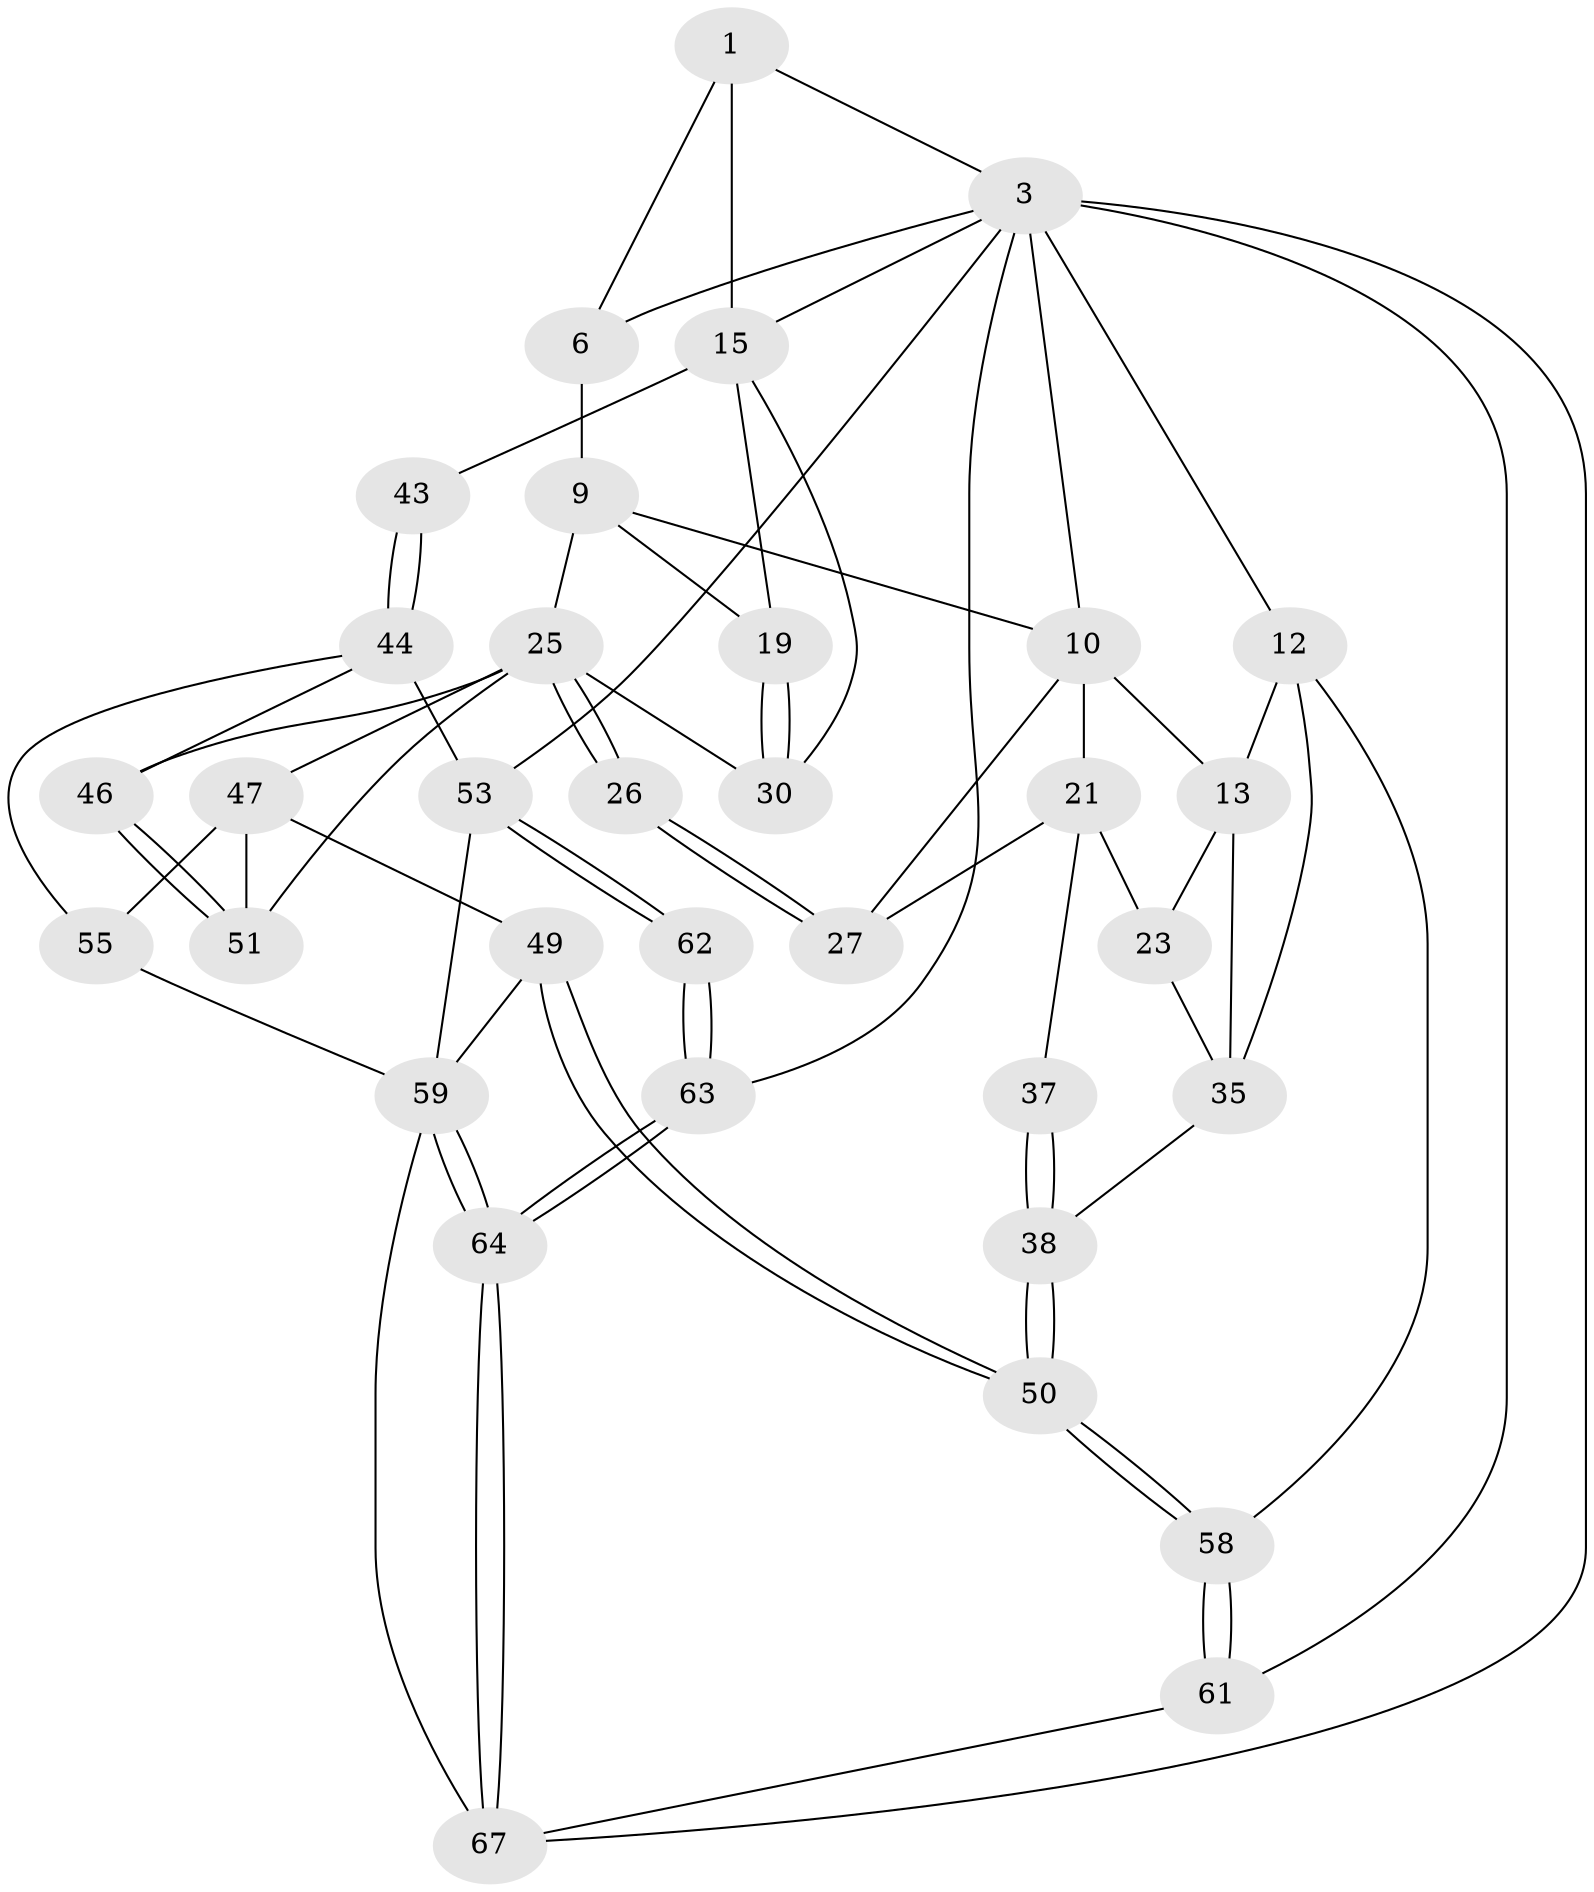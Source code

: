 // original degree distribution, {3: 0.029411764705882353, 4: 0.20588235294117646, 5: 0.5882352941176471, 6: 0.17647058823529413}
// Generated by graph-tools (version 1.1) at 2025/16/03/09/25 04:16:51]
// undirected, 34 vertices, 76 edges
graph export_dot {
graph [start="1"]
  node [color=gray90,style=filled];
  1 [pos="+0.9498911167588392+0",super="+2+7"];
  3 [pos="+1+0",super="+4+56+31"];
  6 [pos="+0.3817420258066033+0",super="+8"];
  9 [pos="+0.5869665593796577+0.20712996629012434",super="+20"];
  10 [pos="+0.4451743675304151+0.17411294441849587",super="+11+17"];
  12 [pos="+0+0.11763123468348861",super="+36"];
  13 [pos="+0.08614063478569418+0.20378201484559336",super="+24"];
  15 [pos="+0.8541739305600587+0.2648441383160336",super="+16+28"];
  19 [pos="+0.6706331700285639+0.33317332707424197"];
  21 [pos="+0.25414436800677986+0.3364036991878629",super="+22+33"];
  23 [pos="+0.14222415843006092+0.39106100270999355"];
  25 [pos="+0.515012905519353+0.38761424897308294",super="+34"];
  26 [pos="+0.47163540034893886+0.4204355532883114"];
  27 [pos="+0.457359246936991+0.4145877449987506"];
  30 [pos="+0.727876193118659+0.44155600577414805"];
  35 [pos="+0+0.5162925950160996",super="+39"];
  37 [pos="+0.26583808175737694+0.5343421398069589"];
  38 [pos="+0.2589646503276652+0.6121560801002085"];
  43 [pos="+0.8259472937896116+0.5403089327330117"];
  44 [pos="+0.7732367605713661+0.678207478237895",super="+45"];
  46 [pos="+0.6726339480822872+0.6505510321640591"];
  47 [pos="+0.45589848507683706+0.6118065140441582",super="+48"];
  49 [pos="+0.3148845300458252+0.7577226219089607"];
  50 [pos="+0.2909578180718809+0.7602284737371208"];
  51 [pos="+0.5793922062725358+0.6116100488499455"];
  53 [pos="+0.8032182364816055+0.7123147832189847",super="+54"];
  55 [pos="+0.5829570257323927+0.7225123264575035"];
  58 [pos="+0+1"];
  59 [pos="+0.6459193694154258+0.8579388965967097",super="+60"];
  61 [pos="+0+1"];
  62 [pos="+0.8615216028420727+0.7921301755957627"];
  63 [pos="+0.8179891939156865+0.9891096598822938",super="+65"];
  64 [pos="+0.7510503073719961+1"];
  67 [pos="+0.7491921302304301+1",super="+68"];
  1 -- 3;
  1 -- 15 [weight=2];
  1 -- 6;
  3 -- 6;
  3 -- 10;
  3 -- 12;
  3 -- 61 [weight=2];
  3 -- 67;
  3 -- 53;
  3 -- 63;
  3 -- 15;
  6 -- 9;
  9 -- 10;
  9 -- 19;
  9 -- 25;
  10 -- 13;
  10 -- 27;
  10 -- 21;
  12 -- 13;
  12 -- 58;
  12 -- 35;
  13 -- 35;
  13 -- 23;
  15 -- 19;
  15 -- 43 [weight=2];
  15 -- 30;
  19 -- 30;
  19 -- 30;
  21 -- 37 [weight=2];
  21 -- 23;
  21 -- 27;
  23 -- 35;
  25 -- 26 [weight=2];
  25 -- 26;
  25 -- 51;
  25 -- 46;
  25 -- 30;
  25 -- 47;
  26 -- 27;
  26 -- 27;
  35 -- 38;
  37 -- 38;
  37 -- 38;
  38 -- 50;
  38 -- 50;
  43 -- 44;
  43 -- 44;
  44 -- 53;
  44 -- 46;
  44 -- 55;
  46 -- 51;
  46 -- 51;
  47 -- 51;
  47 -- 49;
  47 -- 55;
  49 -- 50;
  49 -- 50;
  49 -- 59;
  50 -- 58;
  50 -- 58;
  53 -- 62;
  53 -- 62;
  53 -- 59;
  55 -- 59;
  58 -- 61;
  58 -- 61;
  59 -- 64;
  59 -- 64;
  59 -- 67;
  61 -- 67;
  62 -- 63 [weight=2];
  62 -- 63;
  63 -- 64;
  63 -- 64;
  64 -- 67;
  64 -- 67;
}
